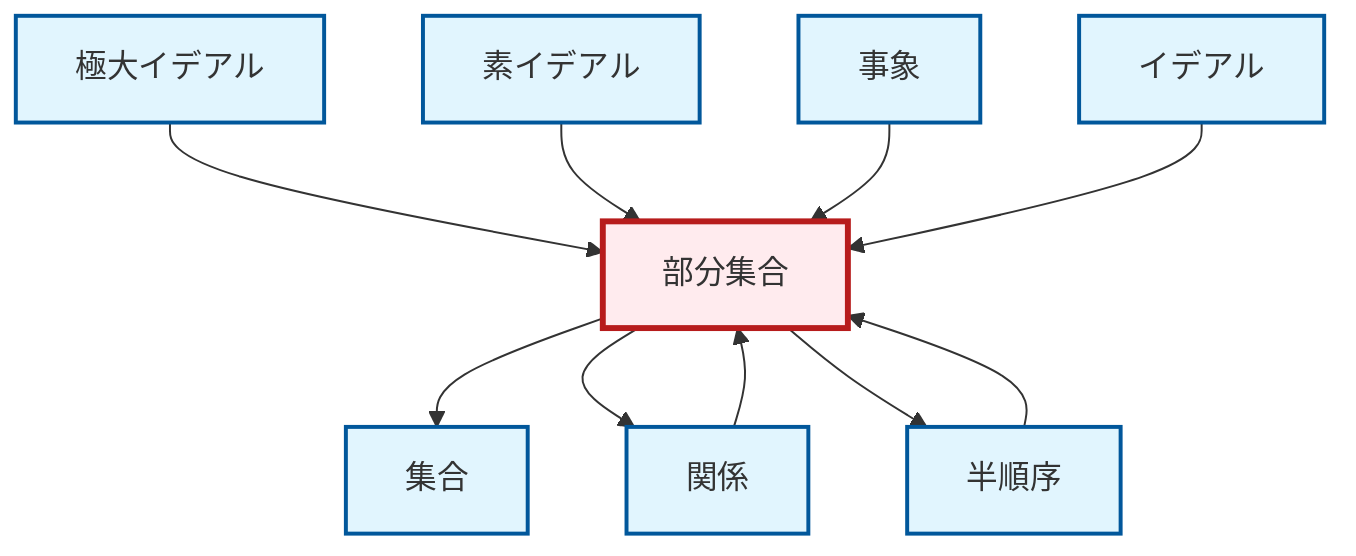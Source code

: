 graph TD
    classDef definition fill:#e1f5fe,stroke:#01579b,stroke-width:2px
    classDef theorem fill:#f3e5f5,stroke:#4a148c,stroke-width:2px
    classDef axiom fill:#fff3e0,stroke:#e65100,stroke-width:2px
    classDef example fill:#e8f5e9,stroke:#1b5e20,stroke-width:2px
    classDef current fill:#ffebee,stroke:#b71c1c,stroke-width:3px
    def-prime-ideal["素イデアル"]:::definition
    def-maximal-ideal["極大イデアル"]:::definition
    def-partial-order["半順序"]:::definition
    def-ideal["イデアル"]:::definition
    def-relation["関係"]:::definition
    def-set["集合"]:::definition
    def-event["事象"]:::definition
    def-subset["部分集合"]:::definition
    def-subset --> def-set
    def-maximal-ideal --> def-subset
    def-subset --> def-relation
    def-prime-ideal --> def-subset
    def-subset --> def-partial-order
    def-event --> def-subset
    def-ideal --> def-subset
    def-partial-order --> def-subset
    def-relation --> def-subset
    class def-subset current